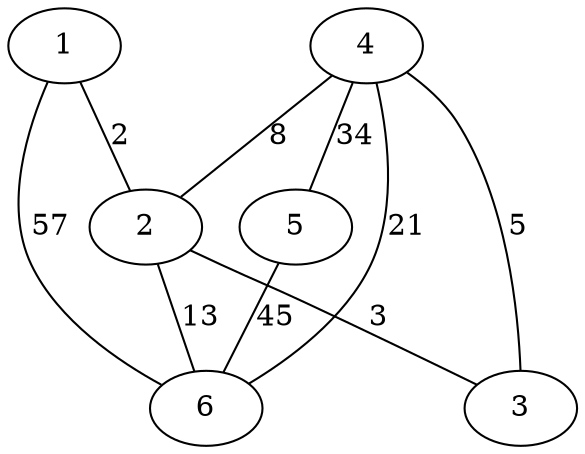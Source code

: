 strict graph
{
    1 -- 2 [label = "2"] 
    1 -- 6 [label = "57"]
    2 -- 3 [label = "3"]
    2 -- 6 [label = "13"]
    4 -- 3 [label = "5"]
    4 -- 2 [label = "8"]
    4 -- 6 [label = "21"]
    4 -- 5 [label = "34"]
    5 -- 6 [label = "45"]
}
